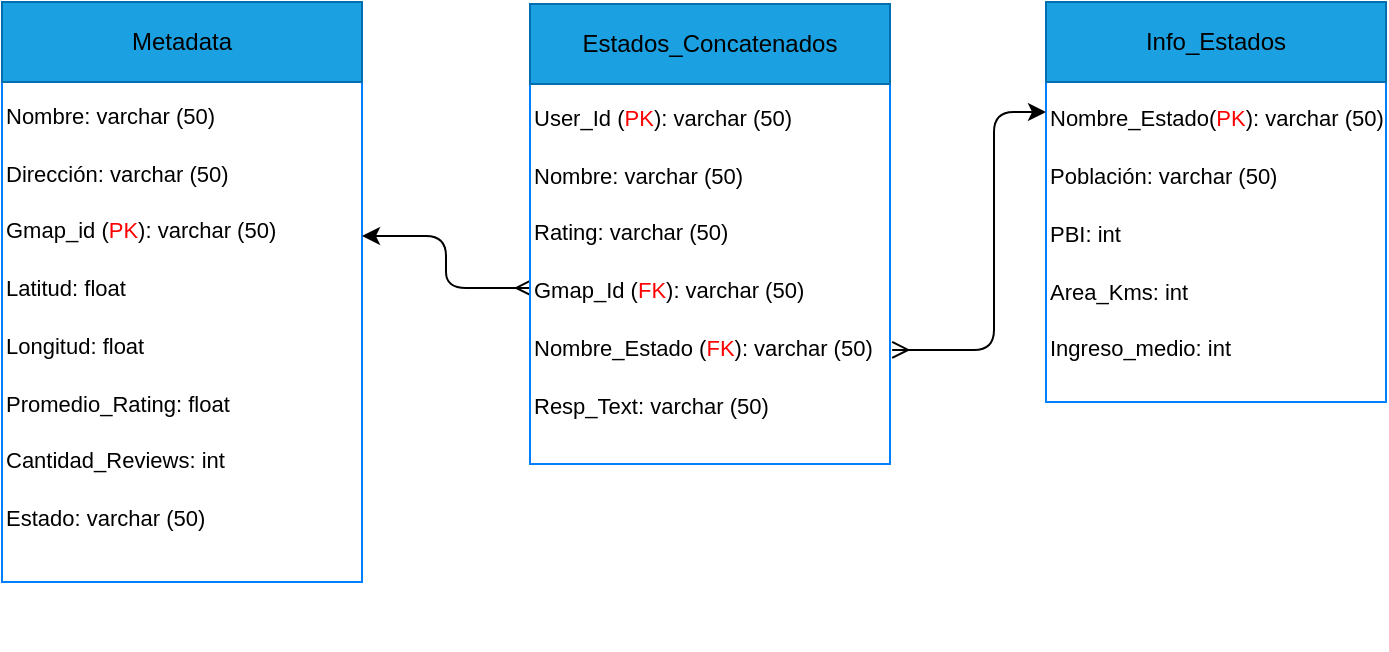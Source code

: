 <mxfile>
    <diagram id="vF3Ydf7Zcpstkcwwwqt2" name="Page-1">
        <mxGraphModel dx="554" dy="475" grid="0" gridSize="10" guides="1" tooltips="1" connect="1" arrows="1" fold="1" page="1" pageScale="1" pageWidth="850" pageHeight="1100" math="0" shadow="0">
            <root>
                <mxCell id="0"/>
                <mxCell id="1" parent="0"/>
                <mxCell id="2" value="" style="whiteSpace=wrap;html=1;strokeColor=#007FFF;" parent="1" vertex="1">
                    <mxGeometry x="599" y="38" width="170" height="200" as="geometry"/>
                </mxCell>
                <mxCell id="3" value="" style="whiteSpace=wrap;html=1;fillColor=#1ba1e2;fontColor=#ffffff;strokeColor=#006EAF;" parent="1" vertex="1">
                    <mxGeometry x="599" y="38" width="170" height="40" as="geometry"/>
                </mxCell>
                <mxCell id="4" value="Info_Estados" style="text;strokeColor=none;align=center;fillColor=none;html=1;verticalAlign=middle;whiteSpace=wrap;rounded=0;" parent="1" vertex="1">
                    <mxGeometry x="649" y="43" width="70" height="30" as="geometry"/>
                </mxCell>
                <mxCell id="5" value="&lt;font style=&quot;font-size: 11px;&quot;&gt;Nombre_Estado(&lt;font color=&quot;#ff0000&quot;&gt;PK&lt;/font&gt;): varchar (50)&lt;br&gt;&lt;br&gt;Población: varchar (50)&lt;br&gt;&lt;br&gt;PBI: int&lt;br&gt;&lt;br&gt;Area_Kms: int&lt;br&gt;&lt;br&gt;Ingreso_medio: int&lt;br&gt;&lt;br&gt;&lt;br&gt;&lt;/font&gt;" style="text;strokeColor=none;align=left;fillColor=none;html=1;verticalAlign=middle;whiteSpace=wrap;rounded=0;" parent="1" vertex="1">
                    <mxGeometry x="599" y="88" width="170" height="160" as="geometry"/>
                </mxCell>
                <mxCell id="6" value="" style="whiteSpace=wrap;html=1;strokeColor=#007FFF;" parent="1" vertex="1">
                    <mxGeometry x="77" y="38" width="180" height="290" as="geometry"/>
                </mxCell>
                <mxCell id="7" value="" style="whiteSpace=wrap;html=1;fillColor=#1ba1e2;fontColor=#ffffff;strokeColor=#006EAF;" parent="1" vertex="1">
                    <mxGeometry x="77" y="38" width="180" height="40" as="geometry"/>
                </mxCell>
                <mxCell id="8" value="Metadata" style="text;strokeColor=none;align=center;fillColor=none;html=1;verticalAlign=middle;whiteSpace=wrap;rounded=0;" parent="1" vertex="1">
                    <mxGeometry x="132" y="43" width="70" height="30" as="geometry"/>
                </mxCell>
                <mxCell id="20" style="edgeStyle=orthogonalEdgeStyle;html=1;exitX=1;exitY=0.202;exitDx=0;exitDy=0;entryX=0.006;entryY=0.073;entryDx=0;entryDy=0;entryPerimeter=0;fontColor=#FF0000;startArrow=classic;startFill=1;exitPerimeter=0;endArrow=ERmany;endFill=0;" edge="1" parent="1" source="9" target="13">
                    <mxGeometry relative="1" as="geometry"/>
                </mxCell>
                <UserObject label="&lt;font style=&quot;font-size: 11px;&quot;&gt;Nombre: varchar (50)&lt;br&gt;&lt;br&gt;Dirección: varchar (50)&lt;br&gt;&lt;br&gt;Gmap_id (&lt;font color=&quot;#ff0000&quot;&gt;PK&lt;/font&gt;): varchar (50)&lt;br&gt;&lt;br&gt;Latitud: float&lt;br&gt;&lt;br&gt;Longitud: float&lt;br&gt;&lt;br&gt;Promedio_Rating: float&lt;br&gt;&lt;br&gt;Cantidad_Reviews: int&lt;br&gt;&lt;br&gt;Estado: varchar (50)&lt;br&gt;&lt;br&gt;&lt;br&gt;&lt;br&gt;&lt;br&gt;&lt;/font&gt;" tooltip="" id="9">
                    <mxCell style="text;strokeColor=none;align=left;fillColor=none;html=1;verticalAlign=middle;whiteSpace=wrap;rounded=0;" parent="1" vertex="1">
                        <mxGeometry x="77" y="108" width="180" height="232.5" as="geometry"/>
                    </mxCell>
                </UserObject>
                <mxCell id="10" value="" style="whiteSpace=wrap;html=1;strokeColor=#007FFF;" parent="1" vertex="1">
                    <mxGeometry x="341" y="39" width="180" height="230" as="geometry"/>
                </mxCell>
                <mxCell id="11" value="" style="whiteSpace=wrap;html=1;fillColor=#1ba1e2;fontColor=#ffffff;strokeColor=#006EAF;" parent="1" vertex="1">
                    <mxGeometry x="341" y="39" width="180" height="40" as="geometry"/>
                </mxCell>
                <mxCell id="12" value="Estados_Concatenados" style="text;strokeColor=none;align=center;fillColor=none;html=1;verticalAlign=middle;whiteSpace=wrap;rounded=0;" parent="1" vertex="1">
                    <mxGeometry x="396" y="44" width="70" height="30" as="geometry"/>
                </mxCell>
                <mxCell id="19" style="edgeStyle=orthogonalEdgeStyle;html=1;exitX=1.006;exitY=0.372;exitDx=0;exitDy=0;fontColor=#FF0000;exitPerimeter=0;startArrow=ERmany;startFill=0;" edge="1" parent="1" source="13">
                    <mxGeometry relative="1" as="geometry">
                        <mxPoint x="599" y="93" as="targetPoint"/>
                        <Array as="points">
                            <mxPoint x="573" y="212"/>
                            <mxPoint x="573" y="93"/>
                        </Array>
                    </mxGeometry>
                </mxCell>
                <mxCell id="13" value="&lt;font style=&quot;font-size: 11px;&quot;&gt;User_Id (&lt;font color=&quot;#ff0000&quot;&gt;PK&lt;/font&gt;): varchar (50)&lt;br&gt;&lt;br&gt;Nombre: varchar (50)&lt;br&gt;&lt;br&gt;Rating: varchar (50)&lt;br&gt;&lt;br&gt;Gmap_Id (&lt;font color=&quot;#ff0000&quot;&gt;FK&lt;/font&gt;): varchar (50)&lt;br&gt;&lt;br&gt;Nombre_Estado (&lt;font color=&quot;#ff0000&quot;&gt;FK&lt;/font&gt;): varchar (50)&lt;br&gt;&lt;br&gt;Resp_Text: varchar (50)&lt;br&gt;&lt;br&gt;&lt;br&gt;&lt;br&gt;&amp;nbsp;&lt;br&gt;&lt;br&gt;&lt;br&gt;&lt;br&gt;&lt;br&gt;&lt;/font&gt;" style="text;strokeColor=none;align=left;fillColor=none;html=1;verticalAlign=middle;whiteSpace=wrap;rounded=0;" parent="1" vertex="1">
                    <mxGeometry x="341" y="173.38" width="180" height="103.75" as="geometry"/>
                </mxCell>
            </root>
        </mxGraphModel>
    </diagram>
</mxfile>
